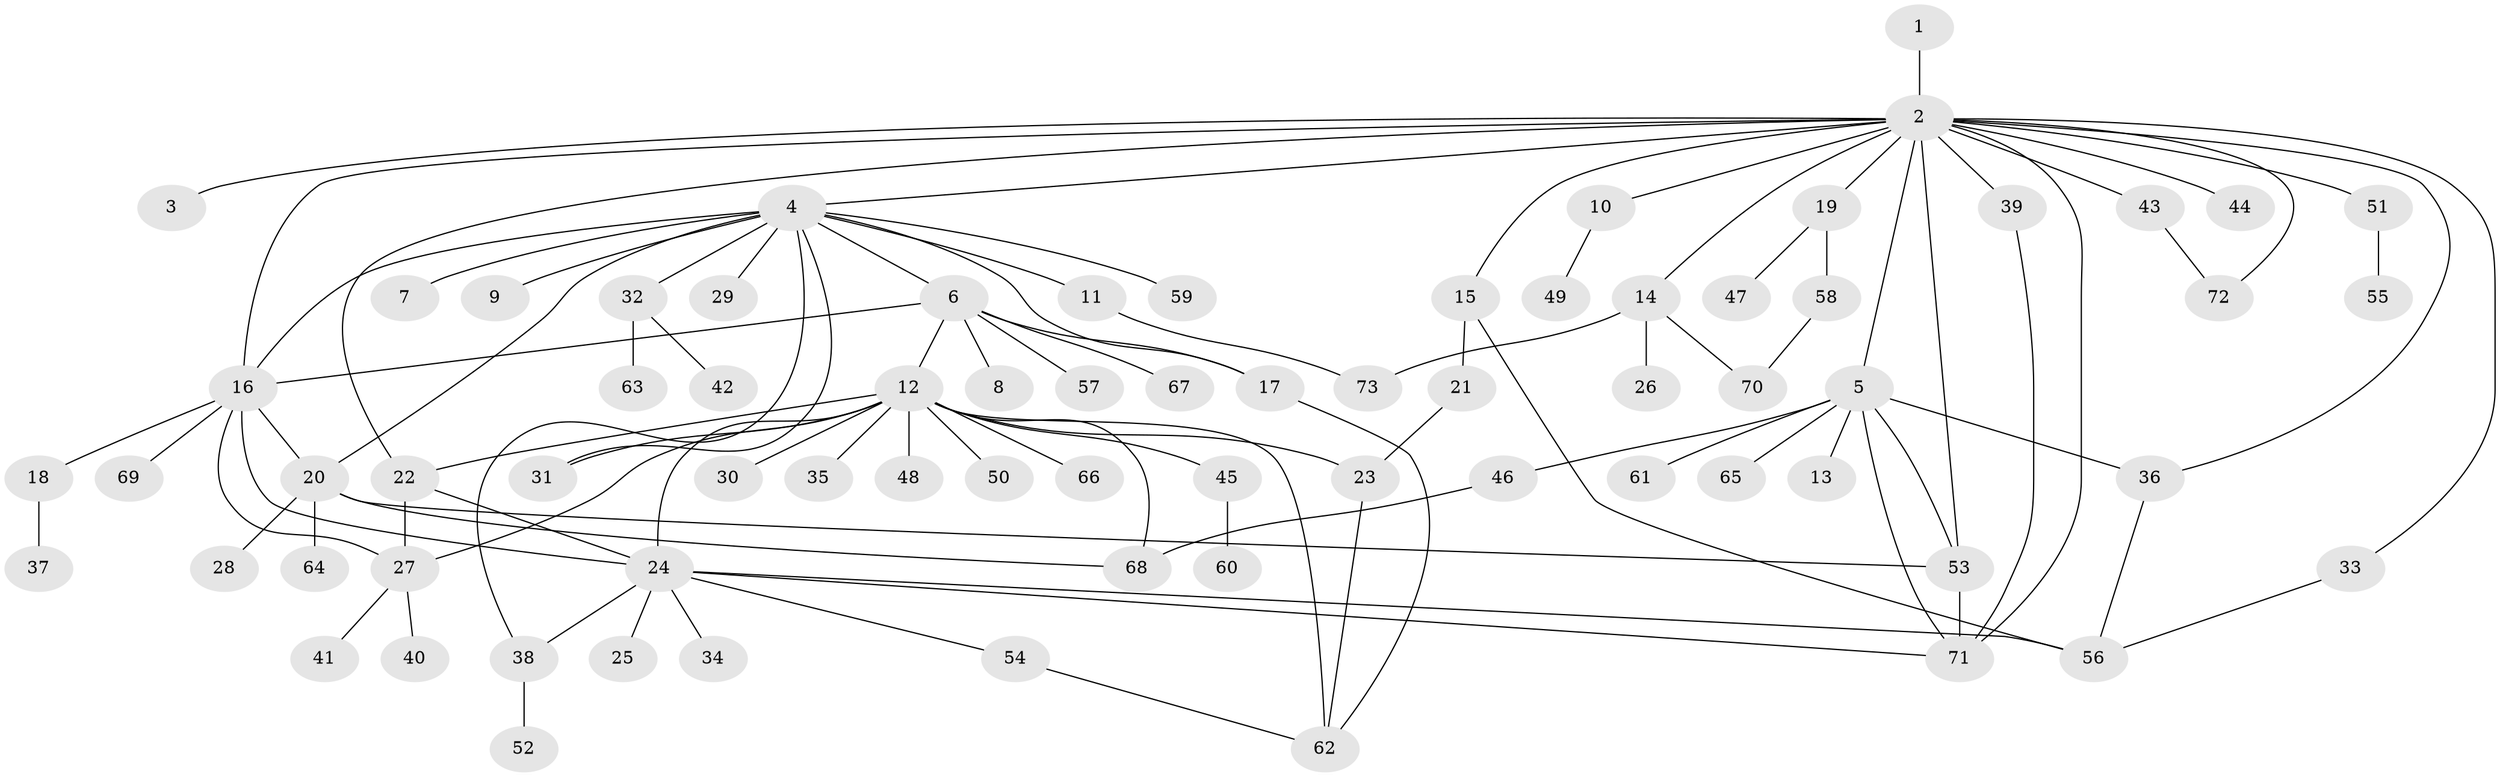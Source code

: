 // coarse degree distribution, {8: 0.034482758620689655, 1: 0.7931034482758621, 11: 0.034482758620689655, 12: 0.034482758620689655, 2: 0.06896551724137931, 6: 0.034482758620689655}
// Generated by graph-tools (version 1.1) at 2025/50/03/04/25 21:50:49]
// undirected, 73 vertices, 102 edges
graph export_dot {
graph [start="1"]
  node [color=gray90,style=filled];
  1;
  2;
  3;
  4;
  5;
  6;
  7;
  8;
  9;
  10;
  11;
  12;
  13;
  14;
  15;
  16;
  17;
  18;
  19;
  20;
  21;
  22;
  23;
  24;
  25;
  26;
  27;
  28;
  29;
  30;
  31;
  32;
  33;
  34;
  35;
  36;
  37;
  38;
  39;
  40;
  41;
  42;
  43;
  44;
  45;
  46;
  47;
  48;
  49;
  50;
  51;
  52;
  53;
  54;
  55;
  56;
  57;
  58;
  59;
  60;
  61;
  62;
  63;
  64;
  65;
  66;
  67;
  68;
  69;
  70;
  71;
  72;
  73;
  1 -- 2;
  2 -- 3;
  2 -- 4;
  2 -- 5;
  2 -- 10;
  2 -- 14;
  2 -- 15;
  2 -- 16;
  2 -- 19;
  2 -- 22;
  2 -- 33;
  2 -- 36;
  2 -- 39;
  2 -- 43;
  2 -- 44;
  2 -- 51;
  2 -- 53;
  2 -- 71;
  2 -- 72;
  4 -- 6;
  4 -- 7;
  4 -- 9;
  4 -- 11;
  4 -- 16;
  4 -- 17;
  4 -- 20;
  4 -- 29;
  4 -- 31;
  4 -- 32;
  4 -- 38;
  4 -- 59;
  5 -- 13;
  5 -- 36;
  5 -- 46;
  5 -- 53;
  5 -- 61;
  5 -- 65;
  5 -- 71;
  6 -- 8;
  6 -- 12;
  6 -- 16;
  6 -- 17;
  6 -- 57;
  6 -- 67;
  10 -- 49;
  11 -- 73;
  12 -- 22;
  12 -- 23;
  12 -- 24;
  12 -- 27;
  12 -- 30;
  12 -- 31;
  12 -- 35;
  12 -- 45;
  12 -- 48;
  12 -- 50;
  12 -- 62;
  12 -- 66;
  12 -- 68;
  14 -- 26;
  14 -- 70;
  14 -- 73;
  15 -- 21;
  15 -- 56;
  16 -- 18;
  16 -- 20;
  16 -- 24;
  16 -- 27;
  16 -- 69;
  17 -- 62;
  18 -- 37;
  19 -- 47;
  19 -- 58;
  20 -- 28;
  20 -- 53;
  20 -- 64;
  20 -- 68;
  21 -- 23;
  22 -- 24;
  22 -- 27;
  23 -- 62;
  24 -- 25;
  24 -- 34;
  24 -- 38;
  24 -- 54;
  24 -- 56;
  24 -- 71;
  27 -- 40;
  27 -- 41;
  32 -- 42;
  32 -- 63;
  33 -- 56;
  36 -- 56;
  38 -- 52;
  39 -- 71;
  43 -- 72;
  45 -- 60;
  46 -- 68;
  51 -- 55;
  53 -- 71;
  54 -- 62;
  58 -- 70;
}
